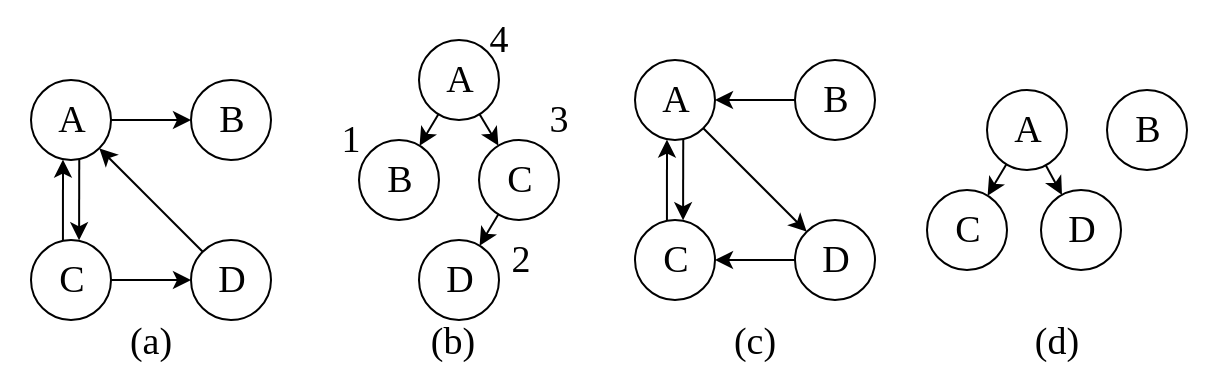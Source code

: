 <mxfile>
    <diagram id="fUafRxIef-tSXUpMKm0c" name="第 1 页">
        <mxGraphModel dx="1057" dy="688" grid="1" gridSize="10" guides="1" tooltips="1" connect="1" arrows="1" fold="1" page="1" pageScale="1" pageWidth="827" pageHeight="1169" math="0" shadow="0">
            <root>
                <mxCell id="0"/>
                <mxCell id="1" parent="0"/>
                <mxCell id="46" value="&lt;font style=&quot;font-size: 19px;&quot; face=&quot;Times New Roman&quot;&gt;(a)&lt;/font&gt;" style="rounded=0;whiteSpace=wrap;html=1;container=1;verticalAlign=bottom;strokeColor=none;fontFamily=Times New Roman;fontSize=19;fillColor=none;" vertex="1" parent="1">
                    <mxGeometry x="70" y="320" width="151" height="170" as="geometry">
                        <mxRectangle x="177" y="190" width="50" height="40" as="alternateBounds"/>
                    </mxGeometry>
                </mxCell>
                <mxCell id="25" value="" style="group" vertex="1" connectable="0" parent="46">
                    <mxGeometry x="15.5" y="25" width="120" height="120" as="geometry"/>
                </mxCell>
                <mxCell id="2" value="B" style="ellipse;whiteSpace=wrap;html=1;fontFamily=Times New Roman;fontSize=19;" vertex="1" parent="25">
                    <mxGeometry x="80" width="40" height="40" as="geometry"/>
                </mxCell>
                <mxCell id="6" style="edgeStyle=none;html=1;" edge="1" parent="25" source="3" target="2">
                    <mxGeometry relative="1" as="geometry"/>
                </mxCell>
                <mxCell id="3" value="A" style="ellipse;whiteSpace=wrap;html=1;fontFamily=Times New Roman;fontSize=19;" vertex="1" parent="25">
                    <mxGeometry width="40" height="40" as="geometry"/>
                </mxCell>
                <mxCell id="10" style="edgeStyle=none;html=1;exitX=0.399;exitY=0.003;exitDx=0;exitDy=0;exitPerimeter=0;entryX=0.4;entryY=0.995;entryDx=0;entryDy=0;entryPerimeter=0;" edge="1" parent="25" source="4" target="3">
                    <mxGeometry relative="1" as="geometry"/>
                </mxCell>
                <mxCell id="4" value="C" style="ellipse;whiteSpace=wrap;html=1;fontFamily=Times New Roman;fontSize=19;" vertex="1" parent="25">
                    <mxGeometry y="80" width="40" height="40" as="geometry"/>
                </mxCell>
                <mxCell id="9" style="edgeStyle=none;html=1;exitX=0.603;exitY=0.996;exitDx=0;exitDy=0;exitPerimeter=0;entryX=0.601;entryY=0.004;entryDx=0;entryDy=0;entryPerimeter=0;" edge="1" parent="25" source="3" target="4">
                    <mxGeometry relative="1" as="geometry"/>
                </mxCell>
                <mxCell id="8" style="edgeStyle=none;html=1;" edge="1" parent="25" source="5" target="3">
                    <mxGeometry relative="1" as="geometry"/>
                </mxCell>
                <mxCell id="5" value="D" style="ellipse;whiteSpace=wrap;html=1;fontFamily=Times New Roman;fontSize=19;" vertex="1" parent="25">
                    <mxGeometry x="80" y="80" width="40" height="40" as="geometry"/>
                </mxCell>
                <mxCell id="7" style="edgeStyle=none;html=1;" edge="1" parent="25" source="4" target="5">
                    <mxGeometry relative="1" as="geometry"/>
                </mxCell>
                <mxCell id="47" value="&lt;font style=&quot;font-size: 19px;&quot; face=&quot;Times New Roman&quot;&gt;(b)&lt;/font&gt;" style="rounded=0;whiteSpace=wrap;html=1;container=1;verticalAlign=bottom;strokeColor=none;fontFamily=Times New Roman;fontSize=19;fillColor=none;" vertex="1" parent="1">
                    <mxGeometry x="221" y="320" width="151" height="170" as="geometry">
                        <mxRectangle x="177" y="190" width="50" height="40" as="alternateBounds"/>
                    </mxGeometry>
                </mxCell>
                <mxCell id="50" value="" style="group" vertex="1" connectable="0" parent="47">
                    <mxGeometry x="8.5" y="-15" width="134" height="160" as="geometry"/>
                </mxCell>
                <mxCell id="11" value="A" style="ellipse;whiteSpace=wrap;html=1;fontFamily=Times New Roman;fontSize=19;" vertex="1" parent="50">
                    <mxGeometry x="50" y="20" width="40" height="40" as="geometry"/>
                </mxCell>
                <mxCell id="12" value="B" style="ellipse;whiteSpace=wrap;html=1;fontFamily=Times New Roman;fontSize=19;" vertex="1" parent="50">
                    <mxGeometry x="20" y="70" width="40" height="40" as="geometry"/>
                </mxCell>
                <mxCell id="13" style="edgeStyle=none;html=1;" edge="1" parent="50" source="11" target="12">
                    <mxGeometry relative="1" as="geometry"/>
                </mxCell>
                <mxCell id="14" value="C" style="ellipse;whiteSpace=wrap;html=1;fontFamily=Times New Roman;fontSize=19;" vertex="1" parent="50">
                    <mxGeometry x="80" y="70" width="40" height="40" as="geometry"/>
                </mxCell>
                <mxCell id="16" style="edgeStyle=none;html=1;" edge="1" parent="50" source="11" target="14">
                    <mxGeometry relative="1" as="geometry"/>
                </mxCell>
                <mxCell id="17" value="D" style="ellipse;whiteSpace=wrap;html=1;fontFamily=Times New Roman;fontSize=19;" vertex="1" parent="50">
                    <mxGeometry x="50" y="120" width="40" height="40" as="geometry"/>
                </mxCell>
                <mxCell id="18" style="edgeStyle=none;html=1;" edge="1" parent="50" source="14" target="17">
                    <mxGeometry relative="1" as="geometry"/>
                </mxCell>
                <mxCell id="20" value="4" style="text;html=1;align=center;verticalAlign=middle;resizable=0;points=[];autosize=1;strokeColor=none;fillColor=none;fontFamily=Times New Roman;fontSize=19;" vertex="1" parent="50">
                    <mxGeometry x="74" width="30" height="40" as="geometry"/>
                </mxCell>
                <mxCell id="22" value="1" style="text;html=1;align=center;verticalAlign=middle;resizable=0;points=[];autosize=1;strokeColor=none;fillColor=none;fontFamily=Times New Roman;fontSize=19;" vertex="1" parent="50">
                    <mxGeometry y="50" width="30" height="40" as="geometry"/>
                </mxCell>
                <mxCell id="23" value="3" style="text;html=1;align=center;verticalAlign=middle;resizable=0;points=[];autosize=1;strokeColor=none;fillColor=none;fontFamily=Times New Roman;fontSize=19;" vertex="1" parent="50">
                    <mxGeometry x="104" y="40" width="30" height="40" as="geometry"/>
                </mxCell>
                <mxCell id="24" value="2" style="text;html=1;align=center;verticalAlign=middle;resizable=0;points=[];autosize=1;strokeColor=none;fillColor=none;fontFamily=Times New Roman;fontSize=19;" vertex="1" parent="50">
                    <mxGeometry x="85" y="110" width="30" height="40" as="geometry"/>
                </mxCell>
                <mxCell id="48" value="&lt;font style=&quot;font-size: 19px;&quot; face=&quot;Times New Roman&quot;&gt;(c)&lt;/font&gt;" style="rounded=0;whiteSpace=wrap;html=1;container=1;verticalAlign=bottom;strokeColor=none;fontFamily=Times New Roman;fontSize=19;fillColor=none;" vertex="1" parent="1">
                    <mxGeometry x="372" y="320" width="151" height="170" as="geometry">
                        <mxRectangle x="177" y="190" width="50" height="40" as="alternateBounds"/>
                    </mxGeometry>
                </mxCell>
                <mxCell id="51" value="" style="group" vertex="1" connectable="0" parent="48">
                    <mxGeometry x="15.5" y="15" width="120" height="120" as="geometry"/>
                </mxCell>
                <mxCell id="27" value="B" style="ellipse;whiteSpace=wrap;html=1;fontFamily=Times New Roman;fontSize=19;" vertex="1" parent="51">
                    <mxGeometry x="80" width="40" height="40" as="geometry"/>
                </mxCell>
                <mxCell id="29" value="A" style="ellipse;whiteSpace=wrap;html=1;fontFamily=Times New Roman;fontSize=19;" vertex="1" parent="51">
                    <mxGeometry width="40" height="40" as="geometry"/>
                </mxCell>
                <mxCell id="39" style="edgeStyle=none;html=1;fontFamily=Times New Roman;fontSize=19;" edge="1" parent="51" source="27" target="29">
                    <mxGeometry relative="1" as="geometry"/>
                </mxCell>
                <mxCell id="30" style="edgeStyle=none;html=1;exitX=0.399;exitY=0.003;exitDx=0;exitDy=0;exitPerimeter=0;entryX=0.4;entryY=0.995;entryDx=0;entryDy=0;entryPerimeter=0;" edge="1" parent="51" source="31" target="29">
                    <mxGeometry relative="1" as="geometry"/>
                </mxCell>
                <mxCell id="31" value="C" style="ellipse;whiteSpace=wrap;html=1;fontFamily=Times New Roman;fontSize=19;" vertex="1" parent="51">
                    <mxGeometry y="80" width="40" height="40" as="geometry"/>
                </mxCell>
                <mxCell id="32" style="edgeStyle=none;html=1;exitX=0.603;exitY=0.996;exitDx=0;exitDy=0;exitPerimeter=0;entryX=0.601;entryY=0.004;entryDx=0;entryDy=0;entryPerimeter=0;" edge="1" parent="51" source="29" target="31">
                    <mxGeometry relative="1" as="geometry"/>
                </mxCell>
                <mxCell id="37" style="edgeStyle=none;html=1;entryX=1;entryY=0.5;entryDx=0;entryDy=0;fontFamily=Times New Roman;fontSize=19;" edge="1" parent="51" source="34" target="31">
                    <mxGeometry relative="1" as="geometry"/>
                </mxCell>
                <mxCell id="34" value="D" style="ellipse;whiteSpace=wrap;html=1;fontFamily=Times New Roman;fontSize=19;" vertex="1" parent="51">
                    <mxGeometry x="80" y="80" width="40" height="40" as="geometry"/>
                </mxCell>
                <mxCell id="38" style="edgeStyle=none;html=1;fontFamily=Times New Roman;fontSize=19;" edge="1" parent="51" source="29" target="34">
                    <mxGeometry relative="1" as="geometry"/>
                </mxCell>
                <mxCell id="49" value="&lt;font style=&quot;font-size: 19px;&quot; face=&quot;Times New Roman&quot;&gt;(d)&lt;/font&gt;" style="rounded=0;whiteSpace=wrap;html=1;container=1;verticalAlign=bottom;strokeColor=none;fontFamily=Times New Roman;fontSize=19;fillColor=none;" vertex="1" parent="1">
                    <mxGeometry x="523" y="320" width="151" height="170" as="geometry">
                        <mxRectangle x="177" y="190" width="50" height="40" as="alternateBounds"/>
                    </mxGeometry>
                </mxCell>
                <mxCell id="52" value="" style="group" vertex="1" connectable="0" parent="49">
                    <mxGeometry x="10.5" y="30" width="130" height="90" as="geometry"/>
                </mxCell>
                <mxCell id="40" value="A" style="ellipse;whiteSpace=wrap;html=1;fontFamily=Times New Roman;fontSize=19;" vertex="1" parent="52">
                    <mxGeometry x="30" width="40" height="40" as="geometry"/>
                </mxCell>
                <mxCell id="41" value="C" style="ellipse;whiteSpace=wrap;html=1;fontFamily=Times New Roman;fontSize=19;" vertex="1" parent="52">
                    <mxGeometry y="50" width="40" height="40" as="geometry"/>
                </mxCell>
                <mxCell id="43" style="edgeStyle=none;html=1;fontFamily=Times New Roman;fontSize=19;" edge="1" parent="52" source="40" target="41">
                    <mxGeometry relative="1" as="geometry"/>
                </mxCell>
                <mxCell id="42" value="D" style="ellipse;whiteSpace=wrap;html=1;fontFamily=Times New Roman;fontSize=19;" vertex="1" parent="52">
                    <mxGeometry x="57" y="50" width="40" height="40" as="geometry"/>
                </mxCell>
                <mxCell id="44" style="edgeStyle=none;html=1;fontFamily=Times New Roman;fontSize=19;" edge="1" parent="52" source="40" target="42">
                    <mxGeometry relative="1" as="geometry"/>
                </mxCell>
                <mxCell id="45" value="B" style="ellipse;whiteSpace=wrap;html=1;fontFamily=Times New Roman;fontSize=19;" vertex="1" parent="52">
                    <mxGeometry x="90" width="40" height="40" as="geometry"/>
                </mxCell>
            </root>
        </mxGraphModel>
    </diagram>
</mxfile>